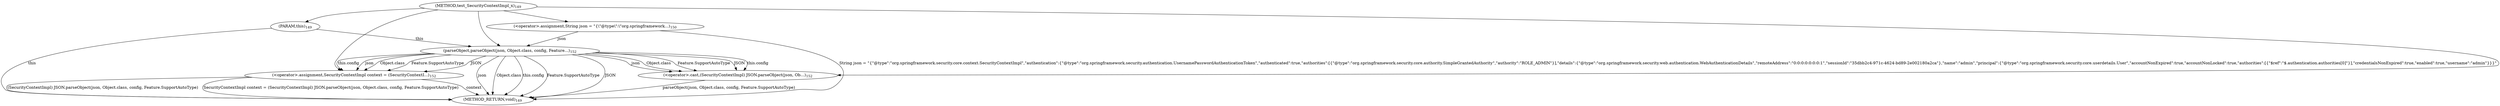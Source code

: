 digraph "test_SecurityContextImpl_x" {  
"504" [label = <(METHOD,test_SecurityContextImpl_x)<SUB>149</SUB>> ]
"530" [label = <(METHOD_RETURN,void)<SUB>149</SUB>> ]
"505" [label = <(PARAM,this)<SUB>149</SUB>> ]
"508" [label = <(&lt;operator&gt;.assignment,String json = &quot;{\&quot;@type\&quot;:\&quot;org.springframework...)<SUB>150</SUB>> ]
"512" [label = <(&lt;operator&gt;.assignment,SecurityContextImpl context = (SecurityContextI...)<SUB>152</SUB>> ]
"508" [label = <(&lt;operator&gt;.assignment,String json = &quot;{\&quot;@type\&quot;:\&quot;org.springframework...)<SUB>150</SUB>> ]
"508" [label = <(&lt;operator&gt;.assignment,String json = &quot;{\&quot;@type\&quot;:\&quot;org.springframework...)<SUB>150</SUB>> ]
"512" [label = <(&lt;operator&gt;.assignment,SecurityContextImpl context = (SecurityContextI...)<SUB>152</SUB>> ]
"512" [label = <(&lt;operator&gt;.assignment,SecurityContextImpl context = (SecurityContextI...)<SUB>152</SUB>> ]
"514" [label = <(&lt;operator&gt;.cast,(SecurityContextImpl) JSON.parseObject(json, Ob...)<SUB>152</SUB>> ]
"514" [label = <(&lt;operator&gt;.cast,(SecurityContextImpl) JSON.parseObject(json, Ob...)<SUB>152</SUB>> ]
"516" [label = <(parseObject,parseObject(json, Object.class, config, Feature...)<SUB>152</SUB>> ]
"516" [label = <(parseObject,parseObject(json, Object.class, config, Feature...)<SUB>152</SUB>> ]
"516" [label = <(parseObject,parseObject(json, Object.class, config, Feature...)<SUB>152</SUB>> ]
"516" [label = <(parseObject,parseObject(json, Object.class, config, Feature...)<SUB>152</SUB>> ]
"516" [label = <(parseObject,parseObject(json, Object.class, config, Feature...)<SUB>152</SUB>> ]
  "505" -> "530"  [ label = "this"] 
  "508" -> "530"  [ label = "String json = &quot;{\&quot;@type\&quot;:\&quot;org.springframework.security.core.context.SecurityContextImpl\&quot;,\&quot;authentication\&quot;:{\&quot;@type\&quot;:\&quot;org.springframework.security.authentication.UsernamePasswordAuthenticationToken\&quot;,\&quot;authenticated\&quot;:true,\&quot;authorities\&quot;:[{\&quot;@type\&quot;:\&quot;org.springframework.security.core.authority.SimpleGrantedAuthority\&quot;,\&quot;authority\&quot;:\&quot;ROLE_ADMIN\&quot;}],\&quot;details\&quot;:{\&quot;@type\&quot;:\&quot;org.springframework.security.web.authentication.WebAuthenticationDetails\&quot;,\&quot;remoteAddress\&quot;:\&quot;0:0:0:0:0:0:0:1\&quot;,\&quot;sessionId\&quot;:\&quot;35dbb2c4-971c-4624-bd89-2e002180a2ca\&quot;},\&quot;name\&quot;:\&quot;admin\&quot;,\&quot;principal\&quot;:{\&quot;@type\&quot;:\&quot;org.springframework.security.core.userdetails.User\&quot;,\&quot;accountNonExpired\&quot;:true,\&quot;accountNonLocked\&quot;:true,\&quot;authorities\&quot;:[{\&quot;$ref\&quot;:\&quot;$.authentication.authorities[0]\&quot;}],\&quot;credentialsNonExpired\&quot;:true,\&quot;enabled\&quot;:true,\&quot;username\&quot;:\&quot;admin\&quot;}}}&quot;"] 
  "512" -> "530"  [ label = "context"] 
  "516" -> "530"  [ label = "json"] 
  "516" -> "530"  [ label = "Object.class"] 
  "516" -> "530"  [ label = "this.config"] 
  "516" -> "530"  [ label = "Feature.SupportAutoType"] 
  "514" -> "530"  [ label = "parseObject(json, Object.class, config, Feature.SupportAutoType)"] 
  "512" -> "530"  [ label = "(SecurityContextImpl) JSON.parseObject(json, Object.class, config, Feature.SupportAutoType)"] 
  "512" -> "530"  [ label = "SecurityContextImpl context = (SecurityContextImpl) JSON.parseObject(json, Object.class, config, Feature.SupportAutoType)"] 
  "516" -> "530"  [ label = "JSON"] 
  "504" -> "505" 
  "504" -> "508" 
  "504" -> "512" 
  "516" -> "512"  [ label = "json"] 
  "516" -> "512"  [ label = "Object.class"] 
  "516" -> "512"  [ label = "Feature.SupportAutoType"] 
  "516" -> "512"  [ label = "JSON"] 
  "516" -> "512"  [ label = "this.config"] 
  "504" -> "514" 
  "516" -> "514"  [ label = "json"] 
  "516" -> "514"  [ label = "Object.class"] 
  "516" -> "514"  [ label = "Feature.SupportAutoType"] 
  "516" -> "514"  [ label = "JSON"] 
  "516" -> "514"  [ label = "this.config"] 
  "504" -> "516" 
  "508" -> "516"  [ label = "json"] 
  "505" -> "516"  [ label = "this"] 
}
